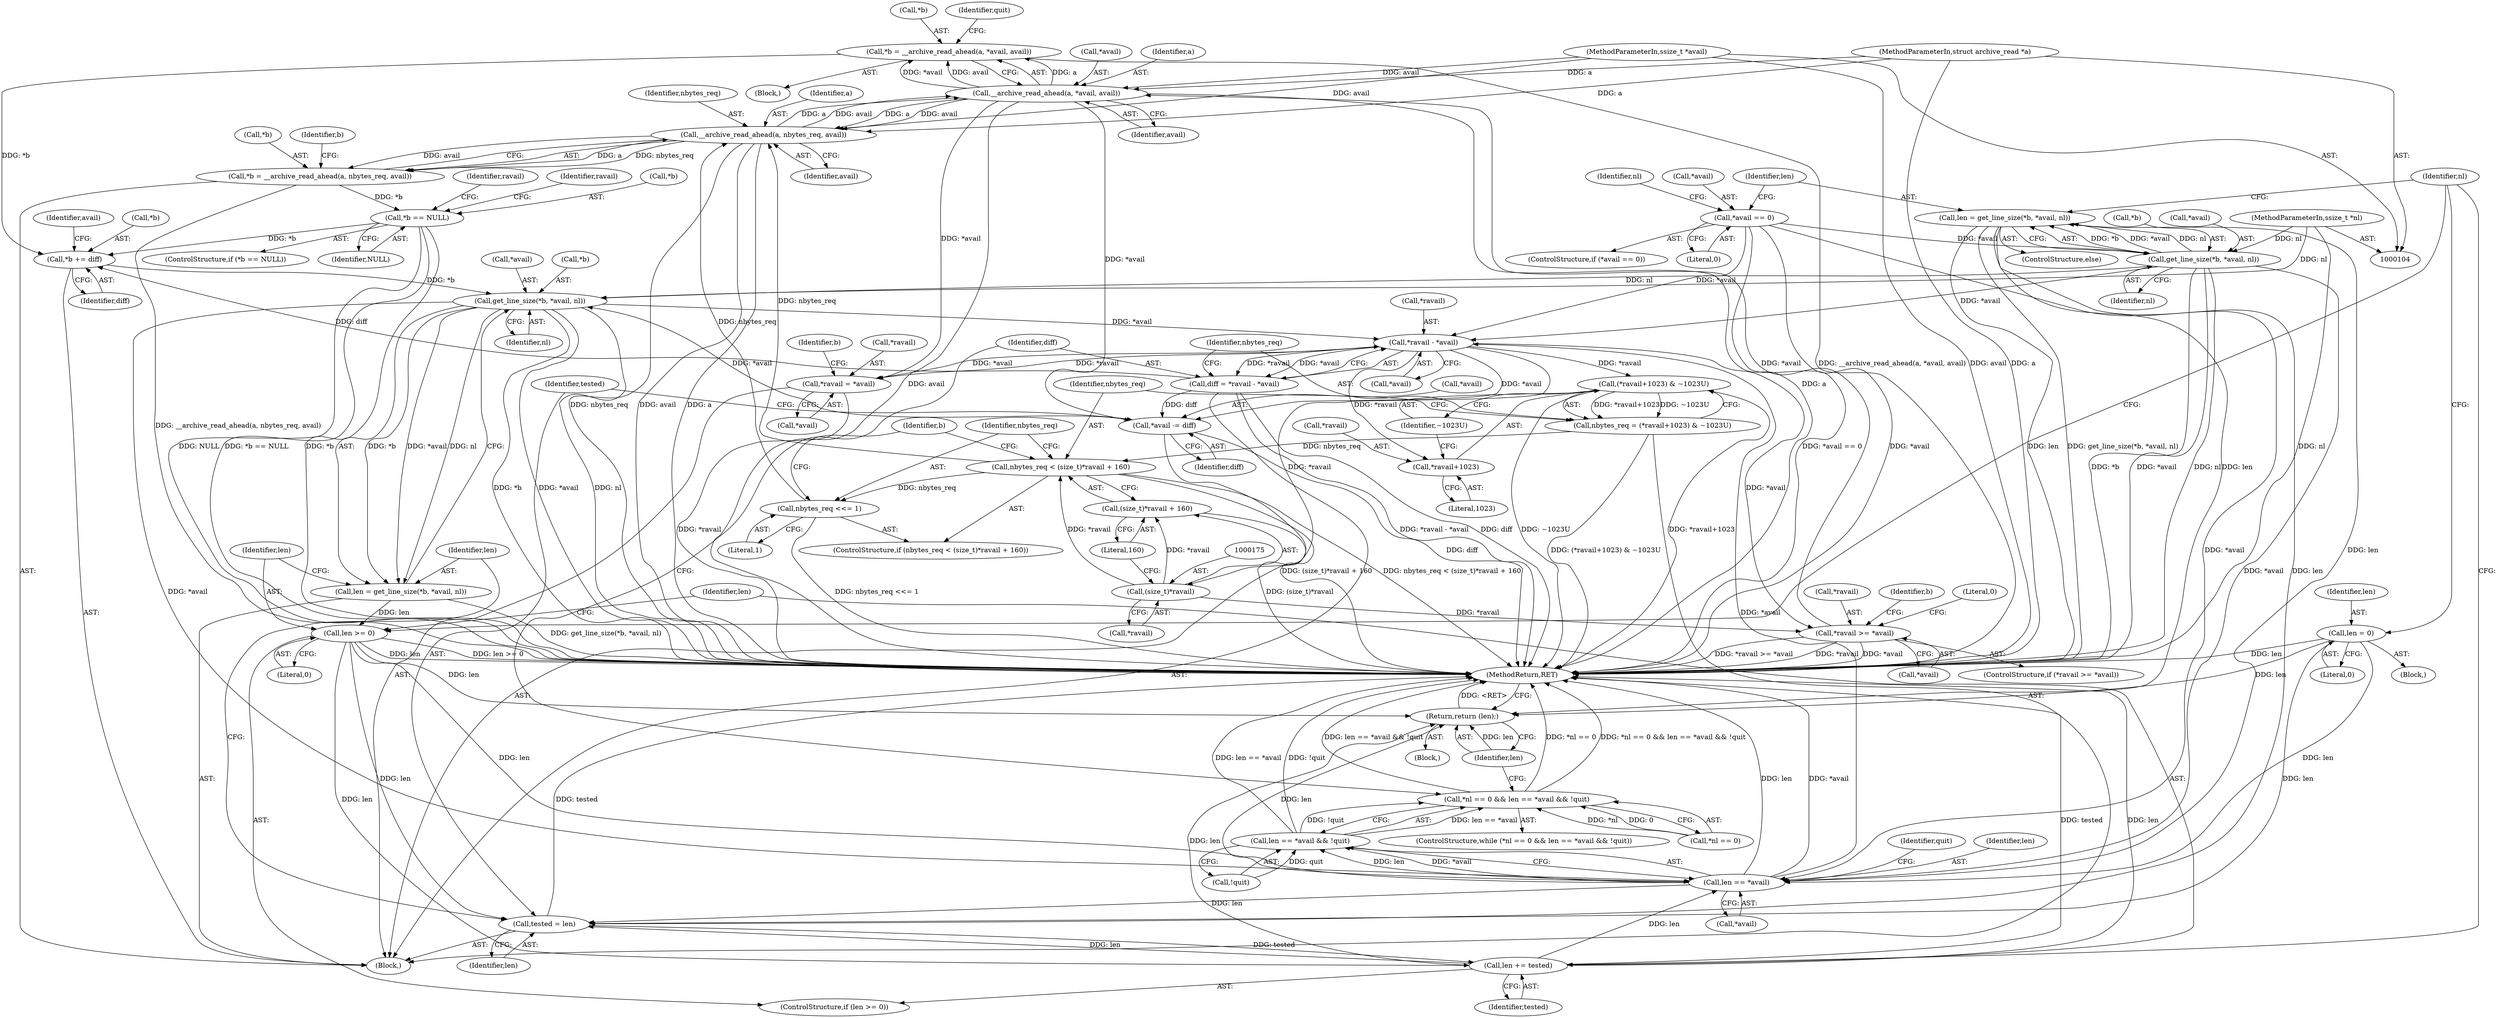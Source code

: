 digraph "1_libarchive_eec077f52bfa2d3f7103b4b74d52572ba8a15aca@API" {
"1000203" [label="(Call,*b = __archive_read_ahead(a, *avail, avail))"];
"1000206" [label="(Call,__archive_read_ahead(a, *avail, avail))"];
"1000185" [label="(Call,__archive_read_ahead(a, nbytes_req, avail))"];
"1000105" [label="(MethodParameterIn,struct archive_read *a)"];
"1000171" [label="(Call,nbytes_req < (size_t)*ravail + 160)"];
"1000161" [label="(Call,nbytes_req = (*ravail+1023) & ~1023U)"];
"1000163" [label="(Call,(*ravail+1023) & ~1023U)"];
"1000155" [label="(Call,*ravail - *avail)"];
"1000214" [label="(Call,*ravail = *avail)"];
"1000232" [label="(Call,get_line_size(*b, *avail, nl))"];
"1000219" [label="(Call,*b += diff)"];
"1000153" [label="(Call,diff = *ravail - *avail)"];
"1000190" [label="(Call,*b == NULL)"];
"1000182" [label="(Call,*b = __archive_read_ahead(a, nbytes_req, avail))"];
"1000203" [label="(Call,*b = __archive_read_ahead(a, *avail, avail))"];
"1000223" [label="(Call,*avail -= diff)"];
"1000132" [label="(Call,get_line_size(*b, *avail, nl))"];
"1000117" [label="(Call,*avail == 0)"];
"1000109" [label="(MethodParameterIn,ssize_t *nl)"];
"1000145" [label="(Call,len == *avail)"];
"1000239" [label="(Call,len >= 0)"];
"1000230" [label="(Call,len = get_line_size(*b, *avail, nl))"];
"1000126" [label="(Call,len = 0)"];
"1000242" [label="(Call,len += tested)"];
"1000227" [label="(Call,tested = len)"];
"1000130" [label="(Call,len = get_line_size(*b, *avail, nl))"];
"1000174" [label="(Call,(size_t)*ravail)"];
"1000179" [label="(Call,nbytes_req <<= 1)"];
"1000107" [label="(MethodParameterIn,ssize_t *avail)"];
"1000196" [label="(Call,*ravail >= *avail)"];
"1000144" [label="(Call,len == *avail && !quit)"];
"1000139" [label="(Call,*nl == 0 && len == *avail && !quit)"];
"1000164" [label="(Call,*ravail+1023)"];
"1000173" [label="(Call,(size_t)*ravail + 160)"];
"1000245" [label="(Return,return (len);)"];
"1000137" [label="(Identifier,nl)"];
"1000221" [label="(Identifier,b)"];
"1000179" [label="(Call,nbytes_req <<= 1)"];
"1000227" [label="(Call,tested = len)"];
"1000239" [label="(Call,len >= 0)"];
"1000133" [label="(Call,*b)"];
"1000193" [label="(Identifier,NULL)"];
"1000165" [label="(Call,*ravail)"];
"1000174" [label="(Call,(size_t)*ravail)"];
"1000116" [label="(ControlStructure,if (*avail == 0))"];
"1000230" [label="(Call,len = get_line_size(*b, *avail, nl))"];
"1000235" [label="(Call,*avail)"];
"1000124" [label="(Identifier,nl)"];
"1000247" [label="(MethodReturn,RET)"];
"1000147" [label="(Call,*avail)"];
"1000185" [label="(Call,__archive_read_ahead(a, nbytes_req, avail))"];
"1000194" [label="(Block,)"];
"1000208" [label="(Call,*avail)"];
"1000173" [label="(Call,(size_t)*ravail + 160)"];
"1000118" [label="(Call,*avail)"];
"1000150" [label="(Identifier,quit)"];
"1000182" [label="(Call,*b = __archive_read_ahead(a, nbytes_req, avail))"];
"1000139" [label="(Call,*nl == 0 && len == *avail && !quit)"];
"1000190" [label="(Call,*b == NULL)"];
"1000129" [label="(ControlStructure,else)"];
"1000223" [label="(Call,*avail -= diff)"];
"1000162" [label="(Identifier,nbytes_req)"];
"1000126" [label="(Call,len = 0)"];
"1000138" [label="(ControlStructure,while (*nl == 0 && len == *avail && !quit))"];
"1000232" [label="(Call,get_line_size(*b, *avail, nl))"];
"1000217" [label="(Call,*avail)"];
"1000167" [label="(Literal,1023)"];
"1000245" [label="(Return,return (len);)"];
"1000204" [label="(Call,*b)"];
"1000161" [label="(Call,nbytes_req = (*ravail+1023) & ~1023U)"];
"1000215" [label="(Call,*ravail)"];
"1000127" [label="(Identifier,len)"];
"1000196" [label="(Call,*ravail >= *avail)"];
"1000181" [label="(Literal,1)"];
"1000212" [label="(Identifier,quit)"];
"1000191" [label="(Call,*b)"];
"1000225" [label="(Identifier,avail)"];
"1000195" [label="(ControlStructure,if (*ravail >= *avail))"];
"1000164" [label="(Call,*ravail+1023)"];
"1000237" [label="(Identifier,nl)"];
"1000156" [label="(Call,*ravail)"];
"1000203" [label="(Call,*b = __archive_read_ahead(a, *avail, avail))"];
"1000170" [label="(ControlStructure,if (nbytes_req < (size_t)*ravail + 160))"];
"1000192" [label="(Identifier,b)"];
"1000205" [label="(Identifier,b)"];
"1000140" [label="(Call,*nl == 0)"];
"1000158" [label="(Call,*avail)"];
"1000242" [label="(Call,len += tested)"];
"1000202" [label="(Literal,0)"];
"1000153" [label="(Call,diff = *ravail - *avail)"];
"1000171" [label="(Call,nbytes_req < (size_t)*ravail + 160)"];
"1000155" [label="(Call,*ravail - *avail)"];
"1000149" [label="(Call,!quit)"];
"1000210" [label="(Identifier,avail)"];
"1000109" [label="(MethodParameterIn,ssize_t *nl)"];
"1000154" [label="(Identifier,diff)"];
"1000130" [label="(Call,len = get_line_size(*b, *avail, nl))"];
"1000180" [label="(Identifier,nbytes_req)"];
"1000151" [label="(Block,)"];
"1000146" [label="(Identifier,len)"];
"1000214" [label="(Call,*ravail = *avail)"];
"1000228" [label="(Identifier,tested)"];
"1000219" [label="(Call,*b += diff)"];
"1000117" [label="(Call,*avail == 0)"];
"1000229" [label="(Identifier,len)"];
"1000240" [label="(Identifier,len)"];
"1000243" [label="(Identifier,len)"];
"1000246" [label="(Identifier,len)"];
"1000120" [label="(Literal,0)"];
"1000189" [label="(ControlStructure,if (*b == NULL))"];
"1000142" [label="(Identifier,nl)"];
"1000198" [label="(Identifier,ravail)"];
"1000163" [label="(Call,(*ravail+1023) & ~1023U)"];
"1000231" [label="(Identifier,len)"];
"1000110" [label="(Block,)"];
"1000238" [label="(ControlStructure,if (len >= 0))"];
"1000121" [label="(Block,)"];
"1000183" [label="(Call,*b)"];
"1000233" [label="(Call,*b)"];
"1000206" [label="(Call,__archive_read_ahead(a, *avail, avail))"];
"1000128" [label="(Literal,0)"];
"1000241" [label="(Literal,0)"];
"1000186" [label="(Identifier,a)"];
"1000184" [label="(Identifier,b)"];
"1000172" [label="(Identifier,nbytes_req)"];
"1000224" [label="(Call,*avail)"];
"1000226" [label="(Identifier,diff)"];
"1000216" [label="(Identifier,ravail)"];
"1000107" [label="(MethodParameterIn,ssize_t *avail)"];
"1000145" [label="(Call,len == *avail)"];
"1000178" [label="(Literal,160)"];
"1000132" [label="(Call,get_line_size(*b, *avail, nl))"];
"1000199" [label="(Call,*avail)"];
"1000144" [label="(Call,len == *avail && !quit)"];
"1000188" [label="(Identifier,avail)"];
"1000187" [label="(Identifier,nbytes_req)"];
"1000131" [label="(Identifier,len)"];
"1000220" [label="(Call,*b)"];
"1000207" [label="(Identifier,a)"];
"1000176" [label="(Call,*ravail)"];
"1000244" [label="(Identifier,tested)"];
"1000197" [label="(Call,*ravail)"];
"1000222" [label="(Identifier,diff)"];
"1000135" [label="(Call,*avail)"];
"1000168" [label="(Identifier,~1023U)"];
"1000105" [label="(MethodParameterIn,struct archive_read *a)"];
"1000203" -> "1000194"  [label="AST: "];
"1000203" -> "1000206"  [label="CFG: "];
"1000204" -> "1000203"  [label="AST: "];
"1000206" -> "1000203"  [label="AST: "];
"1000212" -> "1000203"  [label="CFG: "];
"1000203" -> "1000247"  [label="DDG: __archive_read_ahead(a, *avail, avail)"];
"1000206" -> "1000203"  [label="DDG: a"];
"1000206" -> "1000203"  [label="DDG: *avail"];
"1000206" -> "1000203"  [label="DDG: avail"];
"1000203" -> "1000219"  [label="DDG: *b"];
"1000206" -> "1000210"  [label="CFG: "];
"1000207" -> "1000206"  [label="AST: "];
"1000208" -> "1000206"  [label="AST: "];
"1000210" -> "1000206"  [label="AST: "];
"1000206" -> "1000247"  [label="DDG: avail"];
"1000206" -> "1000247"  [label="DDG: a"];
"1000206" -> "1000185"  [label="DDG: a"];
"1000206" -> "1000185"  [label="DDG: avail"];
"1000185" -> "1000206"  [label="DDG: a"];
"1000185" -> "1000206"  [label="DDG: avail"];
"1000105" -> "1000206"  [label="DDG: a"];
"1000196" -> "1000206"  [label="DDG: *avail"];
"1000107" -> "1000206"  [label="DDG: avail"];
"1000206" -> "1000214"  [label="DDG: *avail"];
"1000206" -> "1000223"  [label="DDG: *avail"];
"1000185" -> "1000182"  [label="AST: "];
"1000185" -> "1000188"  [label="CFG: "];
"1000186" -> "1000185"  [label="AST: "];
"1000187" -> "1000185"  [label="AST: "];
"1000188" -> "1000185"  [label="AST: "];
"1000182" -> "1000185"  [label="CFG: "];
"1000185" -> "1000247"  [label="DDG: nbytes_req"];
"1000185" -> "1000247"  [label="DDG: avail"];
"1000185" -> "1000247"  [label="DDG: a"];
"1000185" -> "1000182"  [label="DDG: a"];
"1000185" -> "1000182"  [label="DDG: nbytes_req"];
"1000185" -> "1000182"  [label="DDG: avail"];
"1000105" -> "1000185"  [label="DDG: a"];
"1000171" -> "1000185"  [label="DDG: nbytes_req"];
"1000179" -> "1000185"  [label="DDG: nbytes_req"];
"1000107" -> "1000185"  [label="DDG: avail"];
"1000105" -> "1000104"  [label="AST: "];
"1000105" -> "1000247"  [label="DDG: a"];
"1000171" -> "1000170"  [label="AST: "];
"1000171" -> "1000173"  [label="CFG: "];
"1000172" -> "1000171"  [label="AST: "];
"1000173" -> "1000171"  [label="AST: "];
"1000180" -> "1000171"  [label="CFG: "];
"1000184" -> "1000171"  [label="CFG: "];
"1000171" -> "1000247"  [label="DDG: (size_t)*ravail + 160"];
"1000171" -> "1000247"  [label="DDG: nbytes_req < (size_t)*ravail + 160"];
"1000161" -> "1000171"  [label="DDG: nbytes_req"];
"1000174" -> "1000171"  [label="DDG: *ravail"];
"1000171" -> "1000179"  [label="DDG: nbytes_req"];
"1000161" -> "1000151"  [label="AST: "];
"1000161" -> "1000163"  [label="CFG: "];
"1000162" -> "1000161"  [label="AST: "];
"1000163" -> "1000161"  [label="AST: "];
"1000172" -> "1000161"  [label="CFG: "];
"1000161" -> "1000247"  [label="DDG: (*ravail+1023) & ~1023U"];
"1000163" -> "1000161"  [label="DDG: *ravail+1023"];
"1000163" -> "1000161"  [label="DDG: ~1023U"];
"1000163" -> "1000168"  [label="CFG: "];
"1000164" -> "1000163"  [label="AST: "];
"1000168" -> "1000163"  [label="AST: "];
"1000163" -> "1000247"  [label="DDG: ~1023U"];
"1000163" -> "1000247"  [label="DDG: *ravail+1023"];
"1000155" -> "1000163"  [label="DDG: *ravail"];
"1000155" -> "1000153"  [label="AST: "];
"1000155" -> "1000158"  [label="CFG: "];
"1000156" -> "1000155"  [label="AST: "];
"1000158" -> "1000155"  [label="AST: "];
"1000153" -> "1000155"  [label="CFG: "];
"1000155" -> "1000153"  [label="DDG: *ravail"];
"1000155" -> "1000153"  [label="DDG: *avail"];
"1000214" -> "1000155"  [label="DDG: *ravail"];
"1000232" -> "1000155"  [label="DDG: *avail"];
"1000117" -> "1000155"  [label="DDG: *avail"];
"1000132" -> "1000155"  [label="DDG: *avail"];
"1000145" -> "1000155"  [label="DDG: *avail"];
"1000155" -> "1000164"  [label="DDG: *ravail"];
"1000155" -> "1000174"  [label="DDG: *ravail"];
"1000155" -> "1000196"  [label="DDG: *avail"];
"1000155" -> "1000214"  [label="DDG: *avail"];
"1000155" -> "1000223"  [label="DDG: *avail"];
"1000214" -> "1000151"  [label="AST: "];
"1000214" -> "1000217"  [label="CFG: "];
"1000215" -> "1000214"  [label="AST: "];
"1000217" -> "1000214"  [label="AST: "];
"1000221" -> "1000214"  [label="CFG: "];
"1000214" -> "1000247"  [label="DDG: *ravail"];
"1000232" -> "1000230"  [label="AST: "];
"1000232" -> "1000237"  [label="CFG: "];
"1000233" -> "1000232"  [label="AST: "];
"1000235" -> "1000232"  [label="AST: "];
"1000237" -> "1000232"  [label="AST: "];
"1000230" -> "1000232"  [label="CFG: "];
"1000232" -> "1000247"  [label="DDG: nl"];
"1000232" -> "1000247"  [label="DDG: *b"];
"1000232" -> "1000247"  [label="DDG: *avail"];
"1000232" -> "1000145"  [label="DDG: *avail"];
"1000232" -> "1000230"  [label="DDG: *b"];
"1000232" -> "1000230"  [label="DDG: *avail"];
"1000232" -> "1000230"  [label="DDG: nl"];
"1000219" -> "1000232"  [label="DDG: *b"];
"1000223" -> "1000232"  [label="DDG: *avail"];
"1000132" -> "1000232"  [label="DDG: nl"];
"1000109" -> "1000232"  [label="DDG: nl"];
"1000219" -> "1000151"  [label="AST: "];
"1000219" -> "1000222"  [label="CFG: "];
"1000220" -> "1000219"  [label="AST: "];
"1000222" -> "1000219"  [label="AST: "];
"1000225" -> "1000219"  [label="CFG: "];
"1000153" -> "1000219"  [label="DDG: diff"];
"1000190" -> "1000219"  [label="DDG: *b"];
"1000153" -> "1000151"  [label="AST: "];
"1000154" -> "1000153"  [label="AST: "];
"1000162" -> "1000153"  [label="CFG: "];
"1000153" -> "1000247"  [label="DDG: *ravail - *avail"];
"1000153" -> "1000247"  [label="DDG: diff"];
"1000153" -> "1000223"  [label="DDG: diff"];
"1000190" -> "1000189"  [label="AST: "];
"1000190" -> "1000193"  [label="CFG: "];
"1000191" -> "1000190"  [label="AST: "];
"1000193" -> "1000190"  [label="AST: "];
"1000198" -> "1000190"  [label="CFG: "];
"1000216" -> "1000190"  [label="CFG: "];
"1000190" -> "1000247"  [label="DDG: *b == NULL"];
"1000190" -> "1000247"  [label="DDG: *b"];
"1000190" -> "1000247"  [label="DDG: NULL"];
"1000182" -> "1000190"  [label="DDG: *b"];
"1000182" -> "1000151"  [label="AST: "];
"1000183" -> "1000182"  [label="AST: "];
"1000192" -> "1000182"  [label="CFG: "];
"1000182" -> "1000247"  [label="DDG: __archive_read_ahead(a, nbytes_req, avail)"];
"1000223" -> "1000151"  [label="AST: "];
"1000223" -> "1000226"  [label="CFG: "];
"1000224" -> "1000223"  [label="AST: "];
"1000226" -> "1000223"  [label="AST: "];
"1000228" -> "1000223"  [label="CFG: "];
"1000223" -> "1000247"  [label="DDG: diff"];
"1000132" -> "1000130"  [label="AST: "];
"1000132" -> "1000137"  [label="CFG: "];
"1000133" -> "1000132"  [label="AST: "];
"1000135" -> "1000132"  [label="AST: "];
"1000137" -> "1000132"  [label="AST: "];
"1000130" -> "1000132"  [label="CFG: "];
"1000132" -> "1000247"  [label="DDG: *b"];
"1000132" -> "1000247"  [label="DDG: *avail"];
"1000132" -> "1000247"  [label="DDG: nl"];
"1000132" -> "1000130"  [label="DDG: *b"];
"1000132" -> "1000130"  [label="DDG: *avail"];
"1000132" -> "1000130"  [label="DDG: nl"];
"1000117" -> "1000132"  [label="DDG: *avail"];
"1000109" -> "1000132"  [label="DDG: nl"];
"1000132" -> "1000145"  [label="DDG: *avail"];
"1000117" -> "1000116"  [label="AST: "];
"1000117" -> "1000120"  [label="CFG: "];
"1000118" -> "1000117"  [label="AST: "];
"1000120" -> "1000117"  [label="AST: "];
"1000124" -> "1000117"  [label="CFG: "];
"1000131" -> "1000117"  [label="CFG: "];
"1000117" -> "1000247"  [label="DDG: *avail"];
"1000117" -> "1000247"  [label="DDG: *avail == 0"];
"1000117" -> "1000145"  [label="DDG: *avail"];
"1000109" -> "1000104"  [label="AST: "];
"1000109" -> "1000247"  [label="DDG: nl"];
"1000145" -> "1000144"  [label="AST: "];
"1000145" -> "1000147"  [label="CFG: "];
"1000146" -> "1000145"  [label="AST: "];
"1000147" -> "1000145"  [label="AST: "];
"1000150" -> "1000145"  [label="CFG: "];
"1000144" -> "1000145"  [label="CFG: "];
"1000145" -> "1000247"  [label="DDG: len"];
"1000145" -> "1000247"  [label="DDG: *avail"];
"1000145" -> "1000144"  [label="DDG: len"];
"1000145" -> "1000144"  [label="DDG: *avail"];
"1000239" -> "1000145"  [label="DDG: len"];
"1000126" -> "1000145"  [label="DDG: len"];
"1000242" -> "1000145"  [label="DDG: len"];
"1000130" -> "1000145"  [label="DDG: len"];
"1000145" -> "1000227"  [label="DDG: len"];
"1000145" -> "1000245"  [label="DDG: len"];
"1000239" -> "1000238"  [label="AST: "];
"1000239" -> "1000241"  [label="CFG: "];
"1000240" -> "1000239"  [label="AST: "];
"1000241" -> "1000239"  [label="AST: "];
"1000142" -> "1000239"  [label="CFG: "];
"1000243" -> "1000239"  [label="CFG: "];
"1000239" -> "1000247"  [label="DDG: len >= 0"];
"1000239" -> "1000247"  [label="DDG: len"];
"1000239" -> "1000227"  [label="DDG: len"];
"1000230" -> "1000239"  [label="DDG: len"];
"1000239" -> "1000242"  [label="DDG: len"];
"1000239" -> "1000245"  [label="DDG: len"];
"1000230" -> "1000151"  [label="AST: "];
"1000231" -> "1000230"  [label="AST: "];
"1000240" -> "1000230"  [label="CFG: "];
"1000230" -> "1000247"  [label="DDG: get_line_size(*b, *avail, nl)"];
"1000126" -> "1000121"  [label="AST: "];
"1000126" -> "1000128"  [label="CFG: "];
"1000127" -> "1000126"  [label="AST: "];
"1000128" -> "1000126"  [label="AST: "];
"1000142" -> "1000126"  [label="CFG: "];
"1000126" -> "1000247"  [label="DDG: len"];
"1000126" -> "1000227"  [label="DDG: len"];
"1000126" -> "1000245"  [label="DDG: len"];
"1000242" -> "1000238"  [label="AST: "];
"1000242" -> "1000244"  [label="CFG: "];
"1000243" -> "1000242"  [label="AST: "];
"1000244" -> "1000242"  [label="AST: "];
"1000142" -> "1000242"  [label="CFG: "];
"1000242" -> "1000247"  [label="DDG: tested"];
"1000242" -> "1000247"  [label="DDG: len"];
"1000242" -> "1000227"  [label="DDG: len"];
"1000227" -> "1000242"  [label="DDG: tested"];
"1000242" -> "1000245"  [label="DDG: len"];
"1000227" -> "1000151"  [label="AST: "];
"1000227" -> "1000229"  [label="CFG: "];
"1000228" -> "1000227"  [label="AST: "];
"1000229" -> "1000227"  [label="AST: "];
"1000231" -> "1000227"  [label="CFG: "];
"1000227" -> "1000247"  [label="DDG: tested"];
"1000130" -> "1000227"  [label="DDG: len"];
"1000130" -> "1000129"  [label="AST: "];
"1000131" -> "1000130"  [label="AST: "];
"1000142" -> "1000130"  [label="CFG: "];
"1000130" -> "1000247"  [label="DDG: len"];
"1000130" -> "1000247"  [label="DDG: get_line_size(*b, *avail, nl)"];
"1000130" -> "1000245"  [label="DDG: len"];
"1000174" -> "1000173"  [label="AST: "];
"1000174" -> "1000176"  [label="CFG: "];
"1000175" -> "1000174"  [label="AST: "];
"1000176" -> "1000174"  [label="AST: "];
"1000178" -> "1000174"  [label="CFG: "];
"1000174" -> "1000173"  [label="DDG: *ravail"];
"1000174" -> "1000196"  [label="DDG: *ravail"];
"1000179" -> "1000170"  [label="AST: "];
"1000179" -> "1000181"  [label="CFG: "];
"1000180" -> "1000179"  [label="AST: "];
"1000181" -> "1000179"  [label="AST: "];
"1000184" -> "1000179"  [label="CFG: "];
"1000179" -> "1000247"  [label="DDG: nbytes_req <<= 1"];
"1000107" -> "1000104"  [label="AST: "];
"1000107" -> "1000247"  [label="DDG: avail"];
"1000196" -> "1000195"  [label="AST: "];
"1000196" -> "1000199"  [label="CFG: "];
"1000197" -> "1000196"  [label="AST: "];
"1000199" -> "1000196"  [label="AST: "];
"1000202" -> "1000196"  [label="CFG: "];
"1000205" -> "1000196"  [label="CFG: "];
"1000196" -> "1000247"  [label="DDG: *ravail"];
"1000196" -> "1000247"  [label="DDG: *avail"];
"1000196" -> "1000247"  [label="DDG: *ravail >= *avail"];
"1000144" -> "1000139"  [label="AST: "];
"1000144" -> "1000149"  [label="CFG: "];
"1000149" -> "1000144"  [label="AST: "];
"1000139" -> "1000144"  [label="CFG: "];
"1000144" -> "1000247"  [label="DDG: !quit"];
"1000144" -> "1000247"  [label="DDG: len == *avail"];
"1000144" -> "1000139"  [label="DDG: len == *avail"];
"1000144" -> "1000139"  [label="DDG: !quit"];
"1000149" -> "1000144"  [label="DDG: quit"];
"1000139" -> "1000138"  [label="AST: "];
"1000139" -> "1000140"  [label="CFG: "];
"1000140" -> "1000139"  [label="AST: "];
"1000154" -> "1000139"  [label="CFG: "];
"1000246" -> "1000139"  [label="CFG: "];
"1000139" -> "1000247"  [label="DDG: *nl == 0"];
"1000139" -> "1000247"  [label="DDG: *nl == 0 && len == *avail && !quit"];
"1000139" -> "1000247"  [label="DDG: len == *avail && !quit"];
"1000140" -> "1000139"  [label="DDG: *nl"];
"1000140" -> "1000139"  [label="DDG: 0"];
"1000164" -> "1000167"  [label="CFG: "];
"1000165" -> "1000164"  [label="AST: "];
"1000167" -> "1000164"  [label="AST: "];
"1000168" -> "1000164"  [label="CFG: "];
"1000173" -> "1000178"  [label="CFG: "];
"1000178" -> "1000173"  [label="AST: "];
"1000173" -> "1000247"  [label="DDG: (size_t)*ravail"];
"1000245" -> "1000110"  [label="AST: "];
"1000245" -> "1000246"  [label="CFG: "];
"1000246" -> "1000245"  [label="AST: "];
"1000247" -> "1000245"  [label="CFG: "];
"1000245" -> "1000247"  [label="DDG: <RET>"];
"1000246" -> "1000245"  [label="DDG: len"];
}

